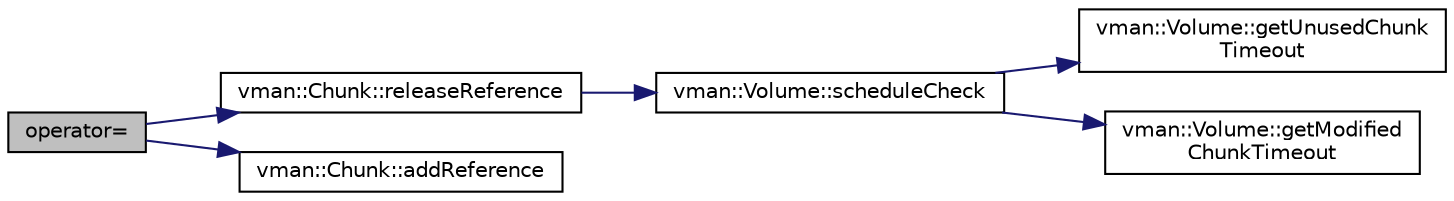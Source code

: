 digraph "operator="
{
  bgcolor="transparent";
  edge [fontname="Helvetica",fontsize="10",labelfontname="Helvetica",labelfontsize="10"];
  node [fontname="Helvetica",fontsize="10",shape=record];
  rankdir="LR";
  Node1 [label="operator=",height=0.2,width=0.4,color="black", fillcolor="grey75", style="filled" fontcolor="black"];
  Node1 -> Node2 [color="midnightblue",fontsize="10",style="solid",fontname="Helvetica"];
  Node2 [label="vman::Chunk::releaseReference",height=0.2,width=0.4,color="black",URL="$classvman_1_1_chunk.html#a6fd2611f78fe611efffaff9977c1c786",tooltip="Decrements the internal reference counter."];
  Node2 -> Node3 [color="midnightblue",fontsize="10",style="solid",fontname="Helvetica"];
  Node3 [label="vman::Volume::scheduleCheck",height=0.2,width=0.4,color="black",URL="$classvman_1_1_volume.html#a15f313adc5b5c72e590243a700d86209",tooltip="Schedules tasks that will be run in the future."];
  Node3 -> Node4 [color="midnightblue",fontsize="10",style="solid",fontname="Helvetica"];
  Node4 [label="vman::Volume::getUnusedChunk\lTimeout",height=0.2,width=0.4,color="black",URL="$classvman_1_1_volume.html#ad552a1782ffef3cad60b3d36fe9fdc38",tooltip="Timeout after that unreferenced chunks are unloaded."];
  Node3 -> Node5 [color="midnightblue",fontsize="10",style="solid",fontname="Helvetica"];
  Node5 [label="vman::Volume::getModified\lChunkTimeout",height=0.2,width=0.4,color="black",URL="$classvman_1_1_volume.html#a18d7cee2391a1a29a93b1ea46dba7c52",tooltip="Timeout after that modified chunks are saved to disk."];
  Node1 -> Node6 [color="midnightblue",fontsize="10",style="solid",fontname="Helvetica"];
  Node6 [label="vman::Chunk::addReference",height=0.2,width=0.4,color="black",URL="$classvman_1_1_chunk.html#a3bec6f13a84a014fca7183a8eaebd5d9",tooltip="Increments the internal reference counter."];
}
